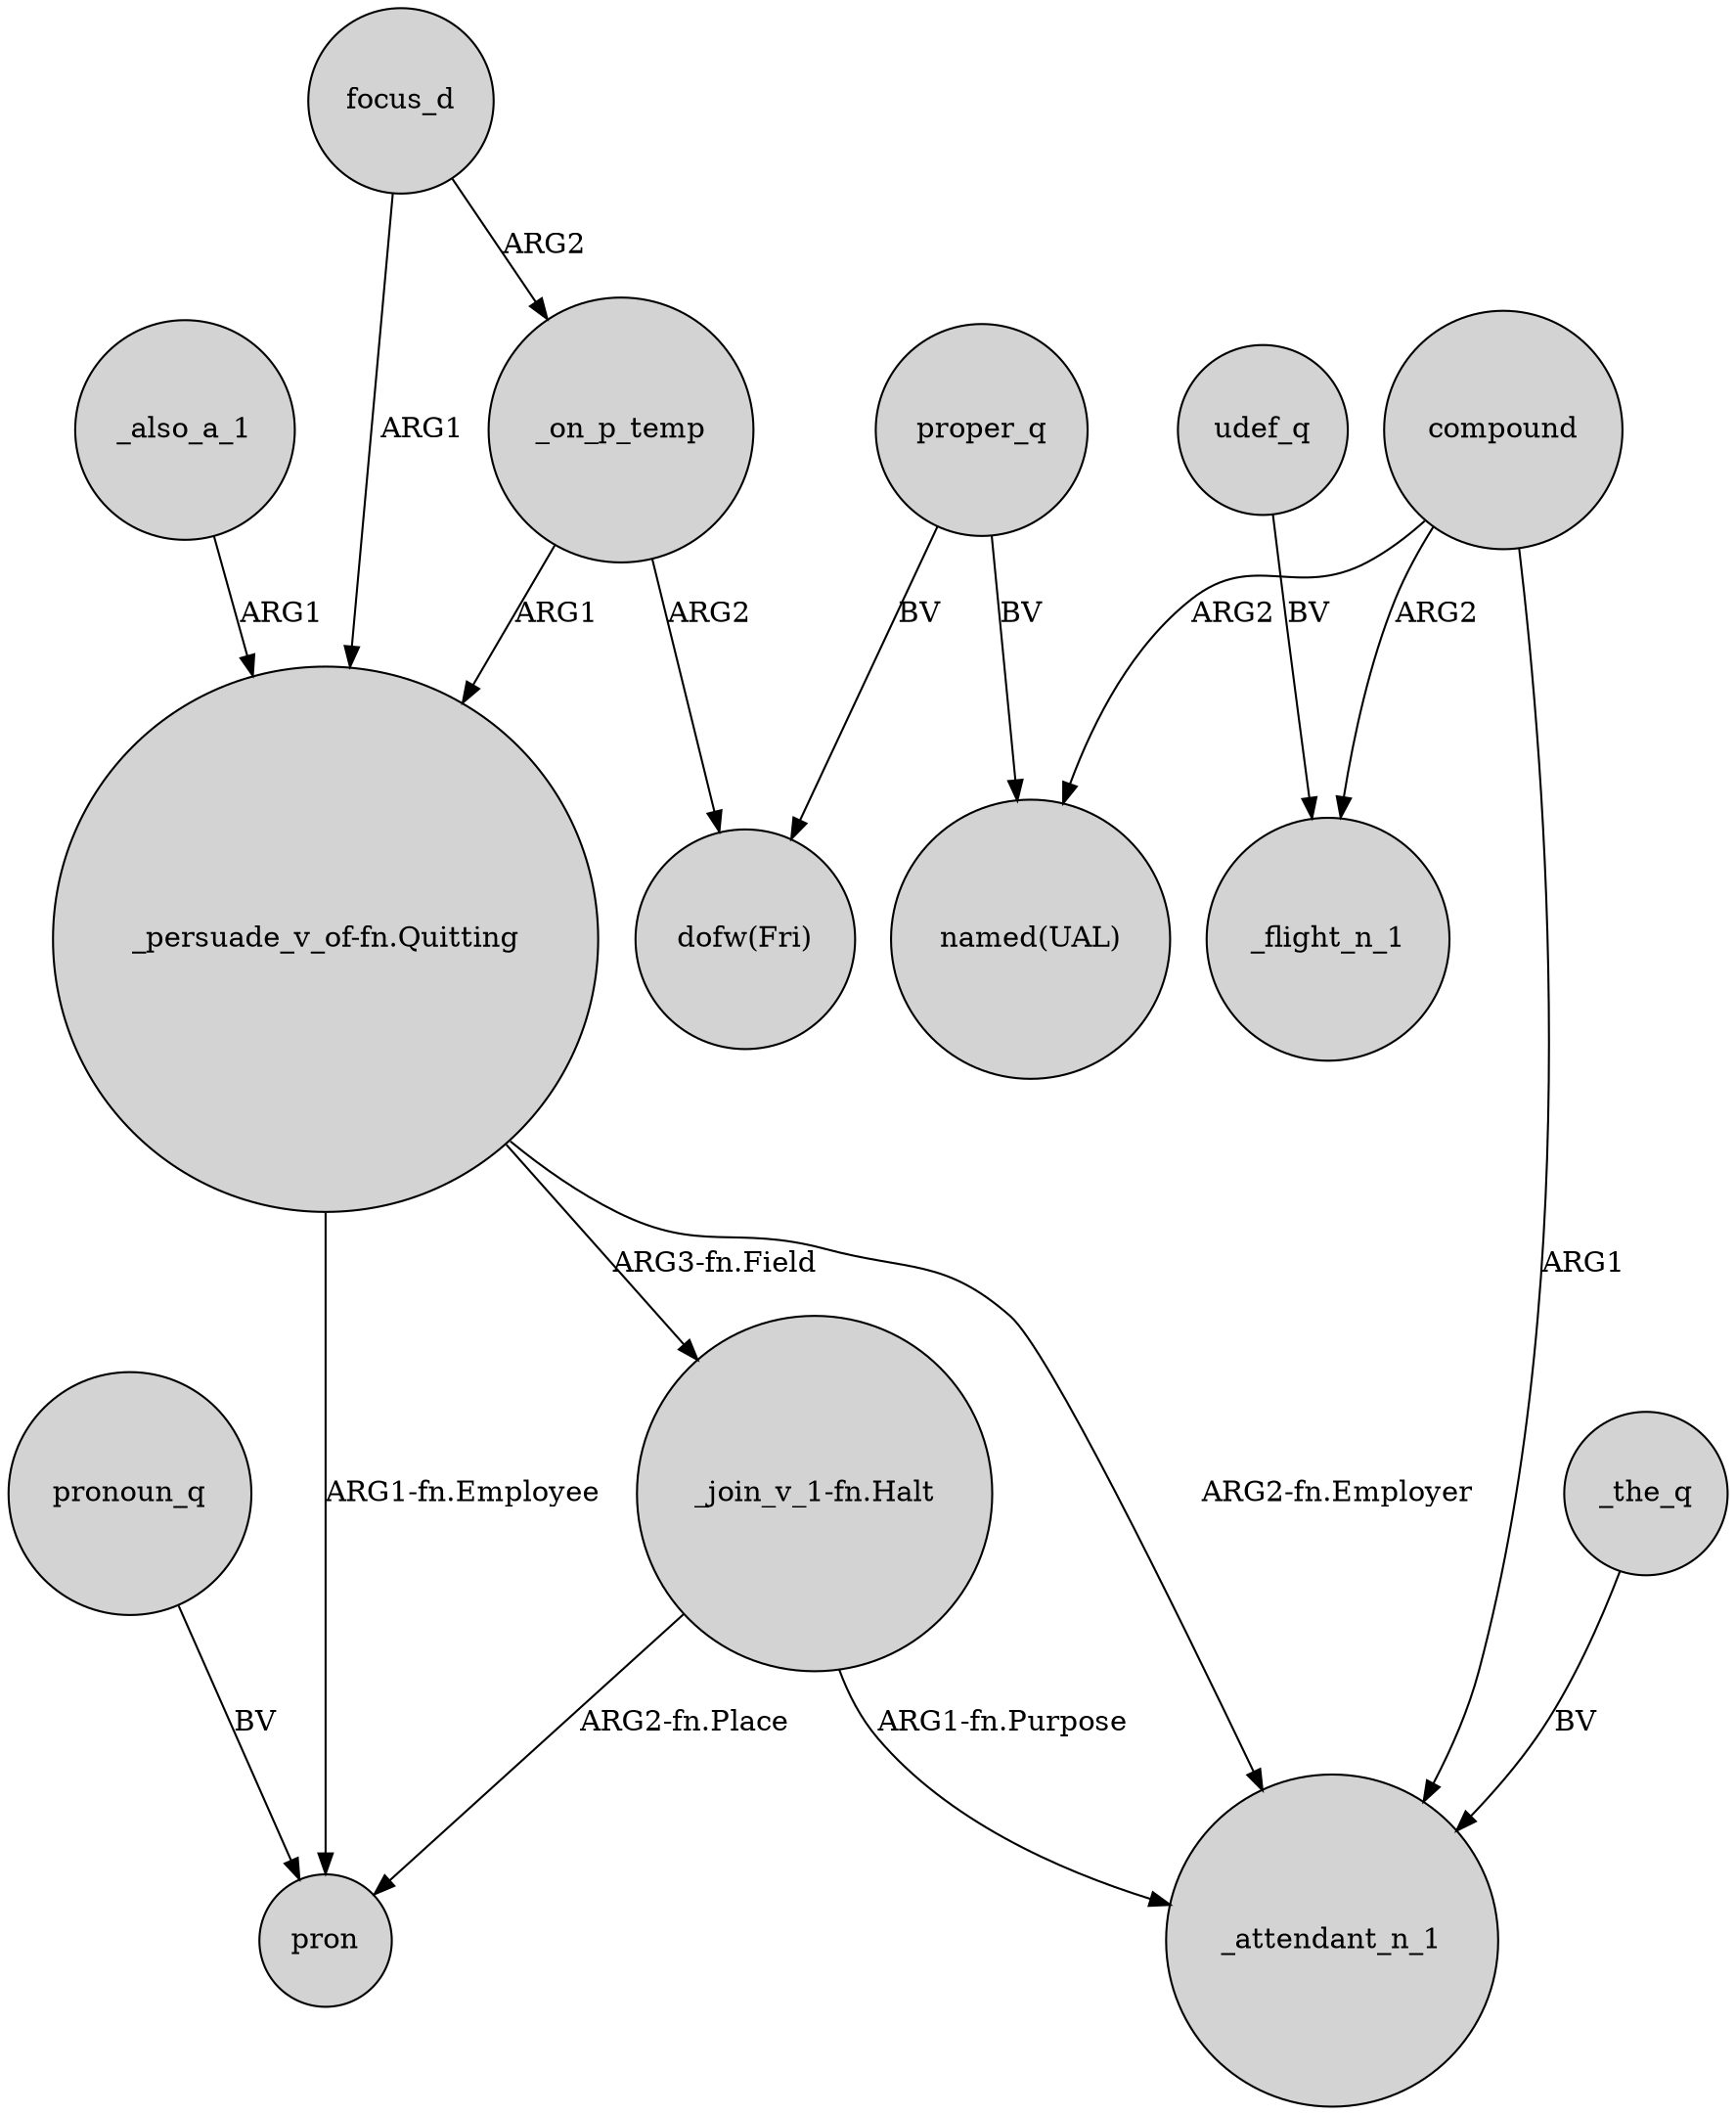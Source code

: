 digraph {
	node [shape=circle style=filled]
	"_join_v_1-fn.Halt" -> pron [label="ARG2-fn.Place"]
	"_persuade_v_of-fn.Quitting" -> pron [label="ARG1-fn.Employee"]
	focus_d -> _on_p_temp [label=ARG2]
	udef_q -> _flight_n_1 [label=BV]
	_on_p_temp -> "dofw(Fri)" [label=ARG2]
	focus_d -> "_persuade_v_of-fn.Quitting" [label=ARG1]
	_on_p_temp -> "_persuade_v_of-fn.Quitting" [label=ARG1]
	proper_q -> "dofw(Fri)" [label=BV]
	_also_a_1 -> "_persuade_v_of-fn.Quitting" [label=ARG1]
	"_join_v_1-fn.Halt" -> _attendant_n_1 [label="ARG1-fn.Purpose"]
	proper_q -> "named(UAL)" [label=BV]
	compound -> _attendant_n_1 [label=ARG1]
	compound -> _flight_n_1 [label=ARG2]
	pronoun_q -> pron [label=BV]
	_the_q -> _attendant_n_1 [label=BV]
	"_persuade_v_of-fn.Quitting" -> "_join_v_1-fn.Halt" [label="ARG3-fn.Field"]
	"_persuade_v_of-fn.Quitting" -> _attendant_n_1 [label="ARG2-fn.Employer"]
	compound -> "named(UAL)" [label=ARG2]
}
